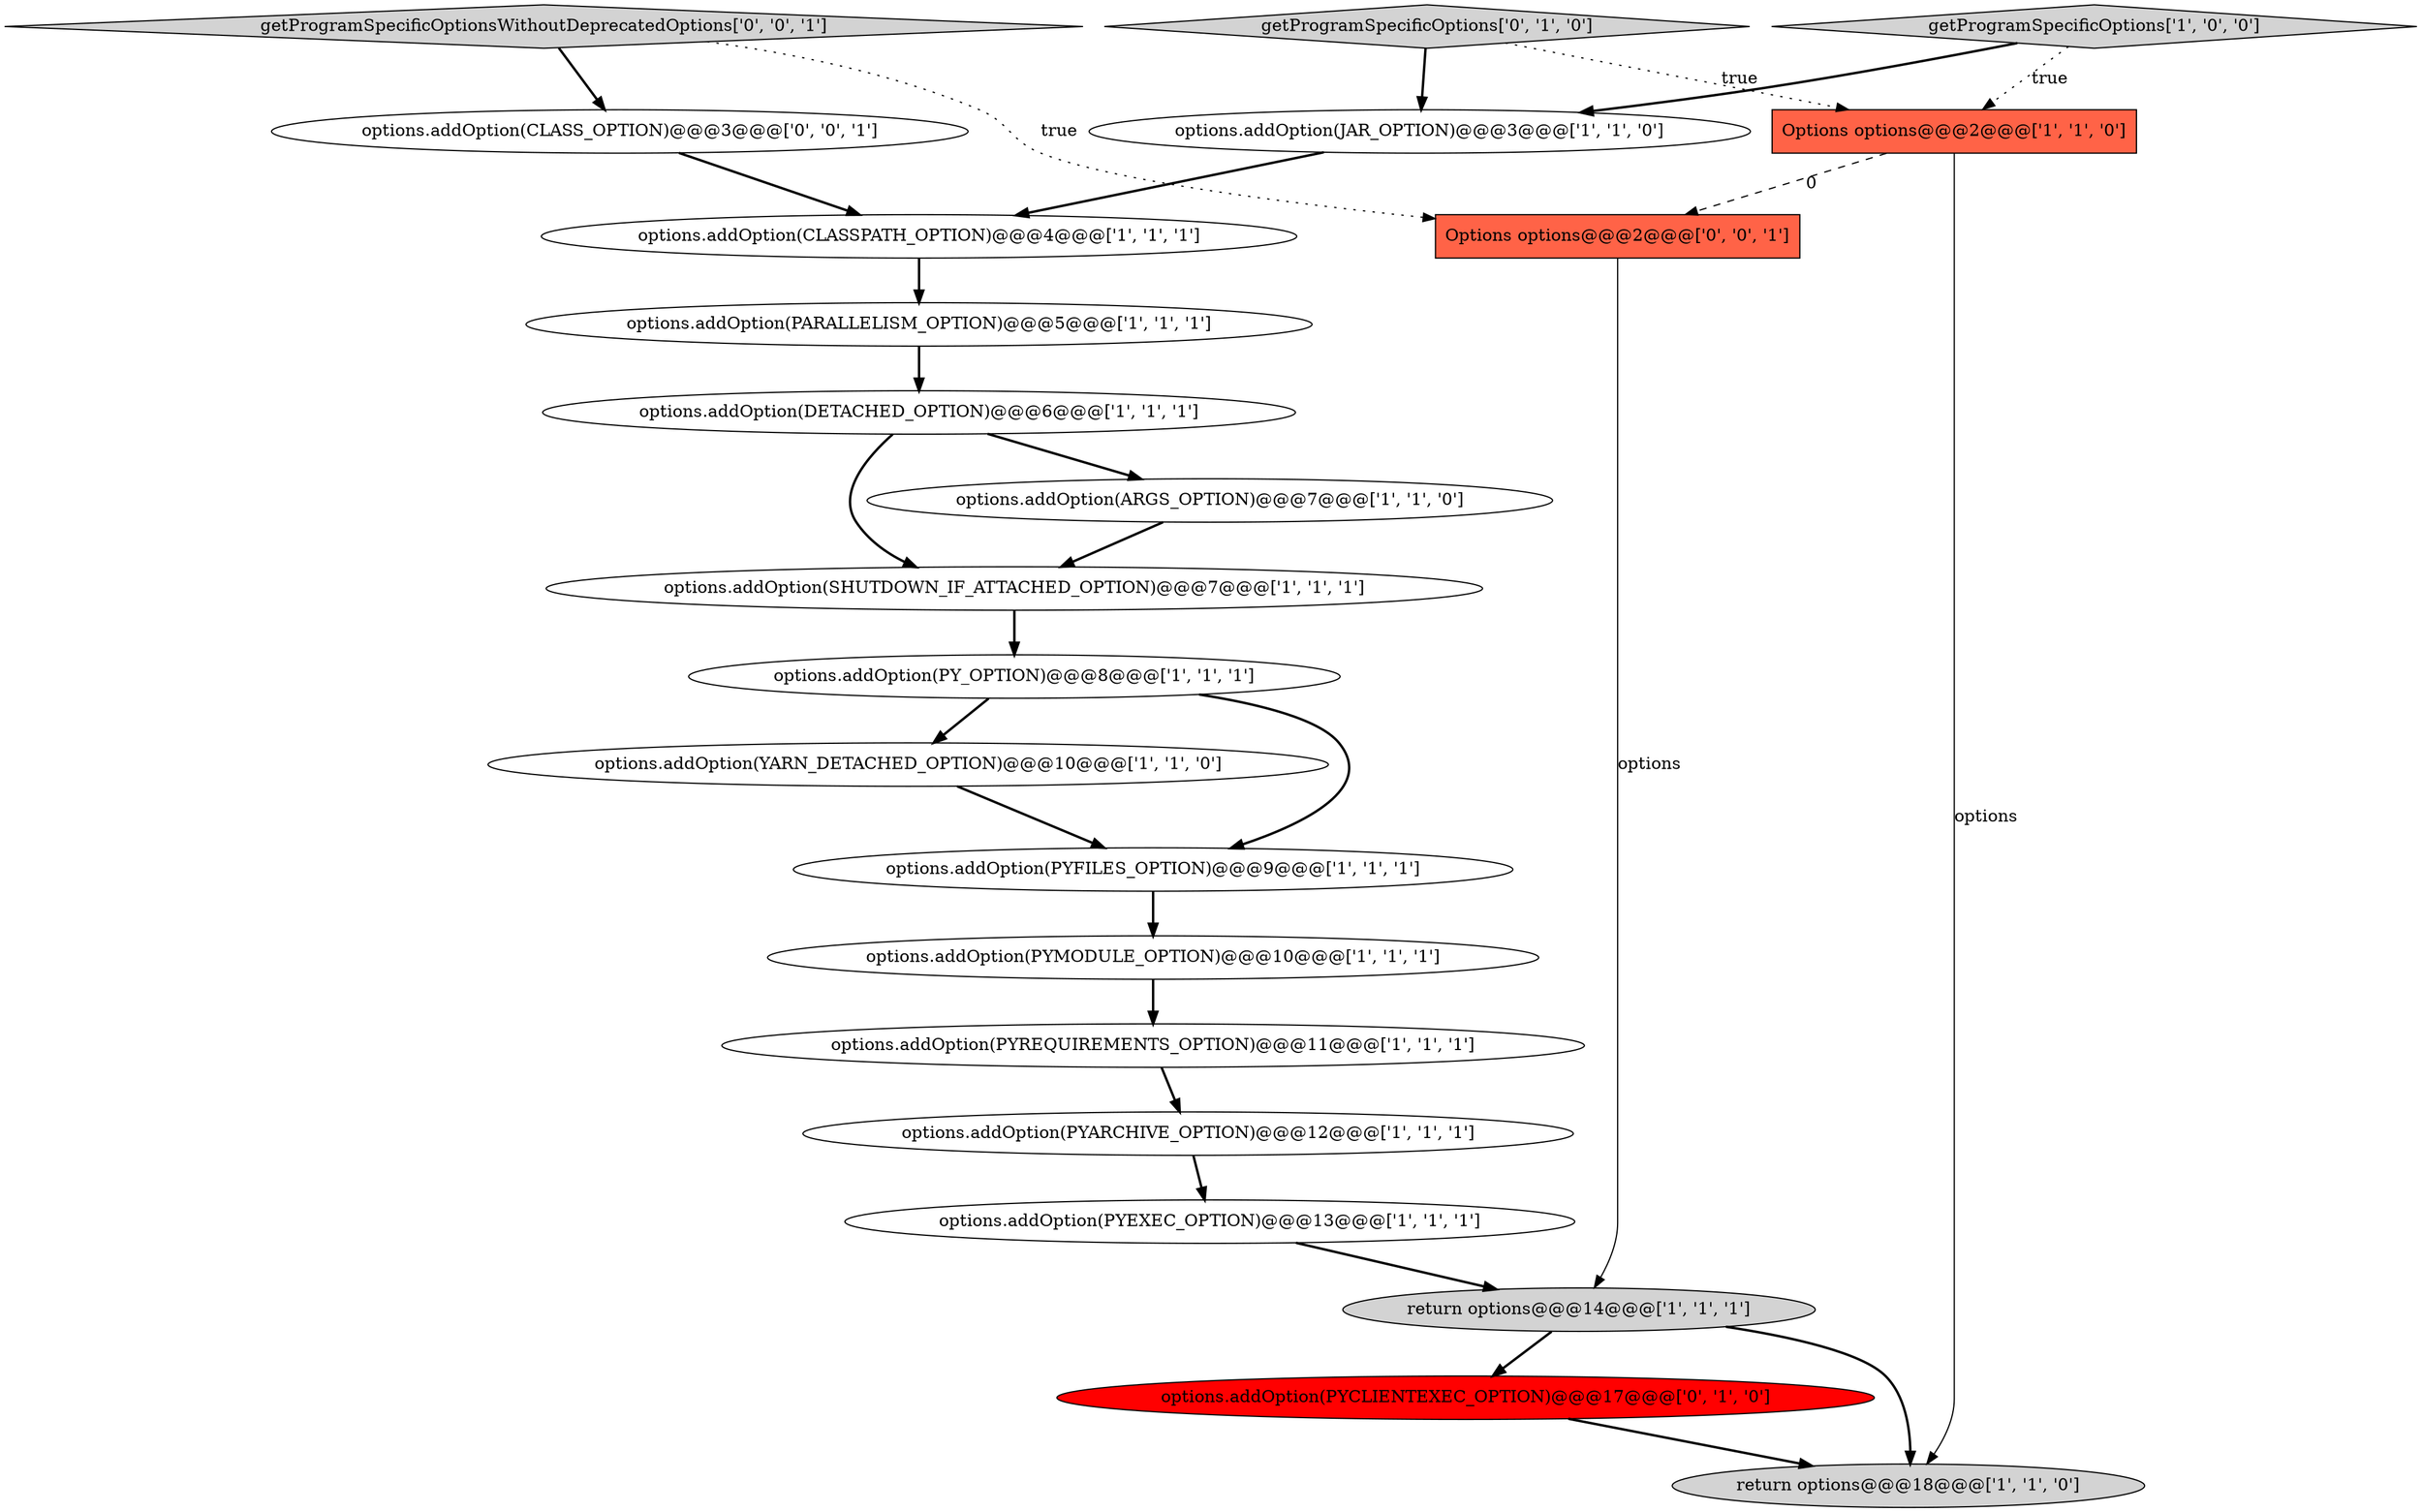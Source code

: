 digraph {
0 [style = filled, label = "options.addOption(DETACHED_OPTION)@@@6@@@['1', '1', '1']", fillcolor = white, shape = ellipse image = "AAA0AAABBB1BBB"];
8 [style = filled, label = "options.addOption(PYEXEC_OPTION)@@@13@@@['1', '1', '1']", fillcolor = white, shape = ellipse image = "AAA0AAABBB1BBB"];
7 [style = filled, label = "return options@@@18@@@['1', '1', '0']", fillcolor = lightgray, shape = ellipse image = "AAA0AAABBB1BBB"];
19 [style = filled, label = "Options options@@@2@@@['0', '0', '1']", fillcolor = tomato, shape = box image = "AAA0AAABBB3BBB"];
21 [style = filled, label = "getProgramSpecificOptionsWithoutDeprecatedOptions['0', '0', '1']", fillcolor = lightgray, shape = diamond image = "AAA0AAABBB3BBB"];
12 [style = filled, label = "options.addOption(YARN_DETACHED_OPTION)@@@10@@@['1', '1', '0']", fillcolor = white, shape = ellipse image = "AAA0AAABBB1BBB"];
16 [style = filled, label = "options.addOption(PYARCHIVE_OPTION)@@@12@@@['1', '1', '1']", fillcolor = white, shape = ellipse image = "AAA0AAABBB1BBB"];
11 [style = filled, label = "options.addOption(PYMODULE_OPTION)@@@10@@@['1', '1', '1']", fillcolor = white, shape = ellipse image = "AAA0AAABBB1BBB"];
9 [style = filled, label = "options.addOption(CLASSPATH_OPTION)@@@4@@@['1', '1', '1']", fillcolor = white, shape = ellipse image = "AAA0AAABBB1BBB"];
15 [style = filled, label = "options.addOption(PYFILES_OPTION)@@@9@@@['1', '1', '1']", fillcolor = white, shape = ellipse image = "AAA0AAABBB1BBB"];
17 [style = filled, label = "options.addOption(PYCLIENTEXEC_OPTION)@@@17@@@['0', '1', '0']", fillcolor = red, shape = ellipse image = "AAA1AAABBB2BBB"];
2 [style = filled, label = "options.addOption(PY_OPTION)@@@8@@@['1', '1', '1']", fillcolor = white, shape = ellipse image = "AAA0AAABBB1BBB"];
10 [style = filled, label = "options.addOption(SHUTDOWN_IF_ATTACHED_OPTION)@@@7@@@['1', '1', '1']", fillcolor = white, shape = ellipse image = "AAA0AAABBB1BBB"];
18 [style = filled, label = "getProgramSpecificOptions['0', '1', '0']", fillcolor = lightgray, shape = diamond image = "AAA0AAABBB2BBB"];
3 [style = filled, label = "options.addOption(ARGS_OPTION)@@@7@@@['1', '1', '0']", fillcolor = white, shape = ellipse image = "AAA0AAABBB1BBB"];
4 [style = filled, label = "Options options@@@2@@@['1', '1', '0']", fillcolor = tomato, shape = box image = "AAA0AAABBB1BBB"];
1 [style = filled, label = "options.addOption(PYREQUIREMENTS_OPTION)@@@11@@@['1', '1', '1']", fillcolor = white, shape = ellipse image = "AAA0AAABBB1BBB"];
6 [style = filled, label = "options.addOption(JAR_OPTION)@@@3@@@['1', '1', '0']", fillcolor = white, shape = ellipse image = "AAA0AAABBB1BBB"];
5 [style = filled, label = "return options@@@14@@@['1', '1', '1']", fillcolor = lightgray, shape = ellipse image = "AAA0AAABBB1BBB"];
13 [style = filled, label = "getProgramSpecificOptions['1', '0', '0']", fillcolor = lightgray, shape = diamond image = "AAA0AAABBB1BBB"];
14 [style = filled, label = "options.addOption(PARALLELISM_OPTION)@@@5@@@['1', '1', '1']", fillcolor = white, shape = ellipse image = "AAA0AAABBB1BBB"];
20 [style = filled, label = "options.addOption(CLASS_OPTION)@@@3@@@['0', '0', '1']", fillcolor = white, shape = ellipse image = "AAA0AAABBB3BBB"];
0->3 [style = bold, label=""];
16->8 [style = bold, label=""];
20->9 [style = bold, label=""];
11->1 [style = bold, label=""];
4->7 [style = solid, label="options"];
12->15 [style = bold, label=""];
5->17 [style = bold, label=""];
2->12 [style = bold, label=""];
19->5 [style = solid, label="options"];
17->7 [style = bold, label=""];
3->10 [style = bold, label=""];
0->10 [style = bold, label=""];
21->20 [style = bold, label=""];
15->11 [style = bold, label=""];
14->0 [style = bold, label=""];
8->5 [style = bold, label=""];
18->6 [style = bold, label=""];
1->16 [style = bold, label=""];
21->19 [style = dotted, label="true"];
2->15 [style = bold, label=""];
9->14 [style = bold, label=""];
5->7 [style = bold, label=""];
4->19 [style = dashed, label="0"];
10->2 [style = bold, label=""];
18->4 [style = dotted, label="true"];
13->6 [style = bold, label=""];
6->9 [style = bold, label=""];
13->4 [style = dotted, label="true"];
}
